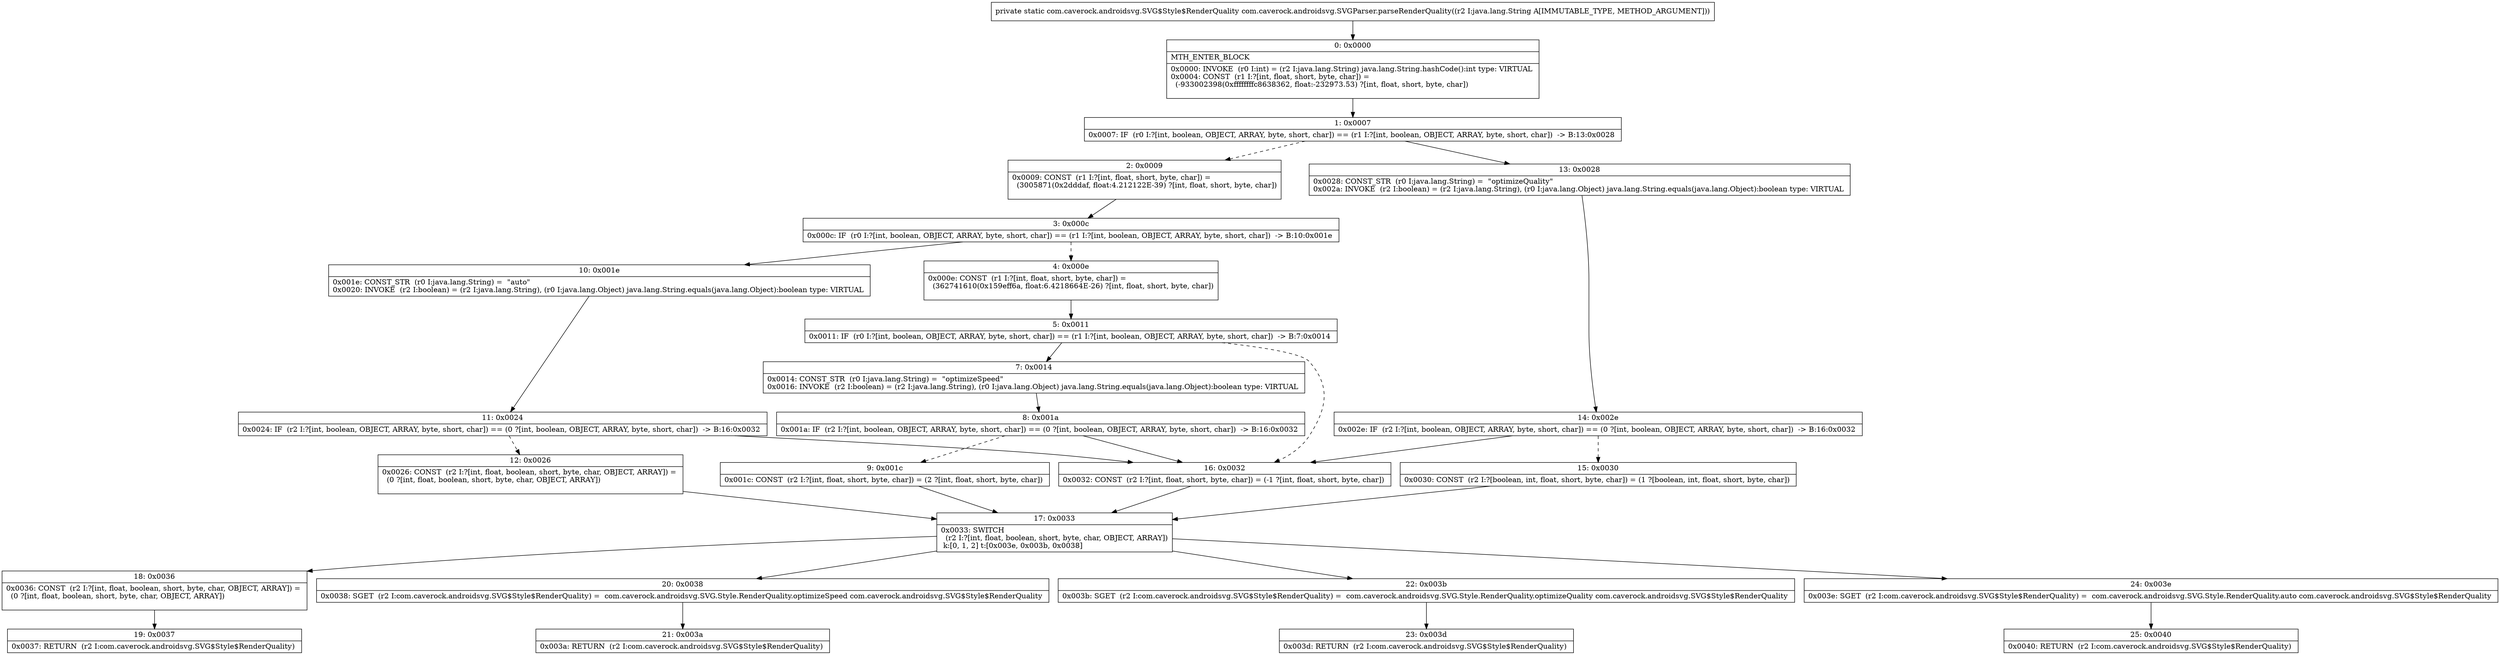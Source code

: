 digraph "CFG forcom.caverock.androidsvg.SVGParser.parseRenderQuality(Ljava\/lang\/String;)Lcom\/caverock\/androidsvg\/SVG$Style$RenderQuality;" {
Node_0 [shape=record,label="{0\:\ 0x0000|MTH_ENTER_BLOCK\l|0x0000: INVOKE  (r0 I:int) = (r2 I:java.lang.String) java.lang.String.hashCode():int type: VIRTUAL \l0x0004: CONST  (r1 I:?[int, float, short, byte, char]) = \l  (\-933002398(0xffffffffc8638362, float:\-232973.53) ?[int, float, short, byte, char])\l \l}"];
Node_1 [shape=record,label="{1\:\ 0x0007|0x0007: IF  (r0 I:?[int, boolean, OBJECT, ARRAY, byte, short, char]) == (r1 I:?[int, boolean, OBJECT, ARRAY, byte, short, char])  \-\> B:13:0x0028 \l}"];
Node_2 [shape=record,label="{2\:\ 0x0009|0x0009: CONST  (r1 I:?[int, float, short, byte, char]) = \l  (3005871(0x2dddaf, float:4.212122E\-39) ?[int, float, short, byte, char])\l \l}"];
Node_3 [shape=record,label="{3\:\ 0x000c|0x000c: IF  (r0 I:?[int, boolean, OBJECT, ARRAY, byte, short, char]) == (r1 I:?[int, boolean, OBJECT, ARRAY, byte, short, char])  \-\> B:10:0x001e \l}"];
Node_4 [shape=record,label="{4\:\ 0x000e|0x000e: CONST  (r1 I:?[int, float, short, byte, char]) = \l  (362741610(0x159eff6a, float:6.4218664E\-26) ?[int, float, short, byte, char])\l \l}"];
Node_5 [shape=record,label="{5\:\ 0x0011|0x0011: IF  (r0 I:?[int, boolean, OBJECT, ARRAY, byte, short, char]) == (r1 I:?[int, boolean, OBJECT, ARRAY, byte, short, char])  \-\> B:7:0x0014 \l}"];
Node_7 [shape=record,label="{7\:\ 0x0014|0x0014: CONST_STR  (r0 I:java.lang.String) =  \"optimizeSpeed\" \l0x0016: INVOKE  (r2 I:boolean) = (r2 I:java.lang.String), (r0 I:java.lang.Object) java.lang.String.equals(java.lang.Object):boolean type: VIRTUAL \l}"];
Node_8 [shape=record,label="{8\:\ 0x001a|0x001a: IF  (r2 I:?[int, boolean, OBJECT, ARRAY, byte, short, char]) == (0 ?[int, boolean, OBJECT, ARRAY, byte, short, char])  \-\> B:16:0x0032 \l}"];
Node_9 [shape=record,label="{9\:\ 0x001c|0x001c: CONST  (r2 I:?[int, float, short, byte, char]) = (2 ?[int, float, short, byte, char]) \l}"];
Node_10 [shape=record,label="{10\:\ 0x001e|0x001e: CONST_STR  (r0 I:java.lang.String) =  \"auto\" \l0x0020: INVOKE  (r2 I:boolean) = (r2 I:java.lang.String), (r0 I:java.lang.Object) java.lang.String.equals(java.lang.Object):boolean type: VIRTUAL \l}"];
Node_11 [shape=record,label="{11\:\ 0x0024|0x0024: IF  (r2 I:?[int, boolean, OBJECT, ARRAY, byte, short, char]) == (0 ?[int, boolean, OBJECT, ARRAY, byte, short, char])  \-\> B:16:0x0032 \l}"];
Node_12 [shape=record,label="{12\:\ 0x0026|0x0026: CONST  (r2 I:?[int, float, boolean, short, byte, char, OBJECT, ARRAY]) = \l  (0 ?[int, float, boolean, short, byte, char, OBJECT, ARRAY])\l \l}"];
Node_13 [shape=record,label="{13\:\ 0x0028|0x0028: CONST_STR  (r0 I:java.lang.String) =  \"optimizeQuality\" \l0x002a: INVOKE  (r2 I:boolean) = (r2 I:java.lang.String), (r0 I:java.lang.Object) java.lang.String.equals(java.lang.Object):boolean type: VIRTUAL \l}"];
Node_14 [shape=record,label="{14\:\ 0x002e|0x002e: IF  (r2 I:?[int, boolean, OBJECT, ARRAY, byte, short, char]) == (0 ?[int, boolean, OBJECT, ARRAY, byte, short, char])  \-\> B:16:0x0032 \l}"];
Node_15 [shape=record,label="{15\:\ 0x0030|0x0030: CONST  (r2 I:?[boolean, int, float, short, byte, char]) = (1 ?[boolean, int, float, short, byte, char]) \l}"];
Node_16 [shape=record,label="{16\:\ 0x0032|0x0032: CONST  (r2 I:?[int, float, short, byte, char]) = (\-1 ?[int, float, short, byte, char]) \l}"];
Node_17 [shape=record,label="{17\:\ 0x0033|0x0033: SWITCH  \l  (r2 I:?[int, float, boolean, short, byte, char, OBJECT, ARRAY])\l k:[0, 1, 2] t:[0x003e, 0x003b, 0x0038] \l}"];
Node_18 [shape=record,label="{18\:\ 0x0036|0x0036: CONST  (r2 I:?[int, float, boolean, short, byte, char, OBJECT, ARRAY]) = \l  (0 ?[int, float, boolean, short, byte, char, OBJECT, ARRAY])\l \l}"];
Node_19 [shape=record,label="{19\:\ 0x0037|0x0037: RETURN  (r2 I:com.caverock.androidsvg.SVG$Style$RenderQuality) \l}"];
Node_20 [shape=record,label="{20\:\ 0x0038|0x0038: SGET  (r2 I:com.caverock.androidsvg.SVG$Style$RenderQuality) =  com.caverock.androidsvg.SVG.Style.RenderQuality.optimizeSpeed com.caverock.androidsvg.SVG$Style$RenderQuality \l}"];
Node_21 [shape=record,label="{21\:\ 0x003a|0x003a: RETURN  (r2 I:com.caverock.androidsvg.SVG$Style$RenderQuality) \l}"];
Node_22 [shape=record,label="{22\:\ 0x003b|0x003b: SGET  (r2 I:com.caverock.androidsvg.SVG$Style$RenderQuality) =  com.caverock.androidsvg.SVG.Style.RenderQuality.optimizeQuality com.caverock.androidsvg.SVG$Style$RenderQuality \l}"];
Node_23 [shape=record,label="{23\:\ 0x003d|0x003d: RETURN  (r2 I:com.caverock.androidsvg.SVG$Style$RenderQuality) \l}"];
Node_24 [shape=record,label="{24\:\ 0x003e|0x003e: SGET  (r2 I:com.caverock.androidsvg.SVG$Style$RenderQuality) =  com.caverock.androidsvg.SVG.Style.RenderQuality.auto com.caverock.androidsvg.SVG$Style$RenderQuality \l}"];
Node_25 [shape=record,label="{25\:\ 0x0040|0x0040: RETURN  (r2 I:com.caverock.androidsvg.SVG$Style$RenderQuality) \l}"];
MethodNode[shape=record,label="{private static com.caverock.androidsvg.SVG$Style$RenderQuality com.caverock.androidsvg.SVGParser.parseRenderQuality((r2 I:java.lang.String A[IMMUTABLE_TYPE, METHOD_ARGUMENT])) }"];
MethodNode -> Node_0;
Node_0 -> Node_1;
Node_1 -> Node_2[style=dashed];
Node_1 -> Node_13;
Node_2 -> Node_3;
Node_3 -> Node_4[style=dashed];
Node_3 -> Node_10;
Node_4 -> Node_5;
Node_5 -> Node_7;
Node_5 -> Node_16[style=dashed];
Node_7 -> Node_8;
Node_8 -> Node_9[style=dashed];
Node_8 -> Node_16;
Node_9 -> Node_17;
Node_10 -> Node_11;
Node_11 -> Node_12[style=dashed];
Node_11 -> Node_16;
Node_12 -> Node_17;
Node_13 -> Node_14;
Node_14 -> Node_15[style=dashed];
Node_14 -> Node_16;
Node_15 -> Node_17;
Node_16 -> Node_17;
Node_17 -> Node_18;
Node_17 -> Node_20;
Node_17 -> Node_22;
Node_17 -> Node_24;
Node_18 -> Node_19;
Node_20 -> Node_21;
Node_22 -> Node_23;
Node_24 -> Node_25;
}

